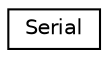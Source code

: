 digraph "Graphe hiérarchique des classes"
{
 // INTERACTIVE_SVG=YES
 // LATEX_PDF_SIZE
  edge [fontname="Helvetica",fontsize="10",labelfontname="Helvetica",labelfontsize="10"];
  node [fontname="Helvetica",fontsize="10",shape=record];
  rankdir="LR";
  Node0 [label="Serial",height=0.2,width=0.4,color="black", fillcolor="white", style="filled",URL="$classSerial.xhtml",tooltip="Classe qui permet de communiquer sériellement entre autre pour communiquer avec le DAC 16bits AnalogD..."];
}
